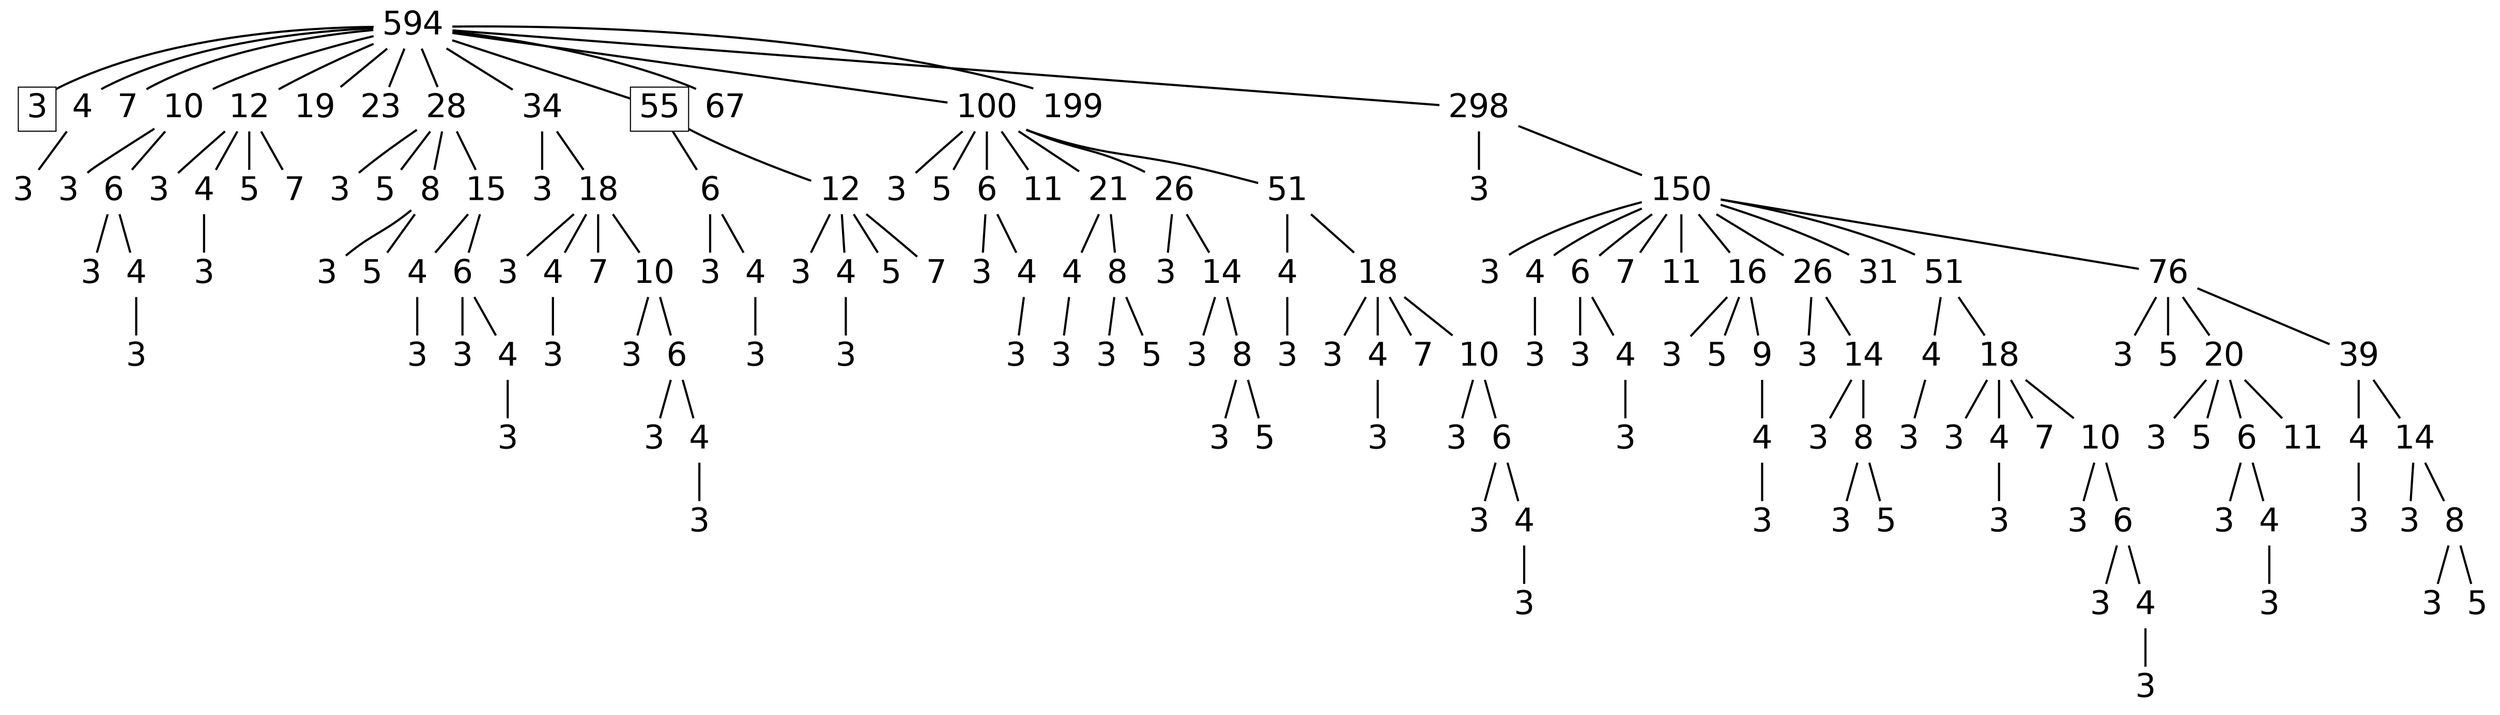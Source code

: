 digraph graph_name {
 graph[nodesep = 0.1];
 edge[dir=none, style=bold];
 node[ fontname = "Helvetica", shape = plaintext, width = 0.25, height = 0.25, fontsize=30];
s594;
s594_3;
s594_4;
s594_4_3;
s594_7;
s594_10;
s594_10_3;
s594_10_6;
s594_10_6_3;
s594_10_6_4;
s594_10_6_4_3;
s594_12;
s594_12_3;
s594_12_4;
s594_12_4_3;
s594_12_5;
s594_12_7;
s594_19;
s594_23;
s594_28;
s594_28_3;
s594_28_5;
s594_28_8;
s594_28_8_3;
s594_28_8_5;
s594_28_15;
s594_28_15_4;
s594_28_15_4_3;
s594_28_15_6;
s594_28_15_6_3;
s594_28_15_6_4;
s594_28_15_6_4_3;
s594_34;
s594_34_3;
s594_34_18;
s594_34_18_3;
s594_34_18_4;
s594_34_18_4_3;
s594_34_18_7;
s594_34_18_10;
s594_34_18_10_3;
s594_34_18_10_6;
s594_34_18_10_6_3;
s594_34_18_10_6_4;
s594_34_18_10_6_4_3;
s594_55;
s594_55_6;
s594_55_6_3;
s594_55_6_4;
s594_55_6_4_3;
s594_55_12;
s594_55_12_3;
s594_55_12_4;
s594_55_12_4_3;
s594_55_12_5;
s594_55_12_7;
s594_67;
s594_100;
s594_100_3;
s594_100_5;
s594_100_6;
s594_100_6_3;
s594_100_6_4;
s594_100_6_4_3;
s594_100_11;
s594_100_21;
s594_100_21_4;
s594_100_21_4_3;
s594_100_21_8;
s594_100_21_8_3;
s594_100_21_8_5;
s594_100_26;
s594_100_26_3;
s594_100_26_14;
s594_100_26_14_3;
s594_100_26_14_8;
s594_100_26_14_8_3;
s594_100_26_14_8_5;
s594_100_51;
s594_100_51_4;
s594_100_51_4_3;
s594_100_51_18;
s594_100_51_18_3;
s594_100_51_18_4;
s594_100_51_18_4_3;
s594_100_51_18_7;
s594_100_51_18_10;
s594_100_51_18_10_3;
s594_100_51_18_10_6;
s594_100_51_18_10_6_3;
s594_100_51_18_10_6_4;
s594_100_51_18_10_6_4_3;
s594_199;
s594_298;
s594_298_3;
s594_298_150;
s594_298_150_3;
s594_298_150_4;
s594_298_150_4_3;
s594_298_150_6;
s594_298_150_6_3;
s594_298_150_6_4;
s594_298_150_6_4_3;
s594_298_150_7;
s594_298_150_11;
s594_298_150_16;
s594_298_150_16_3;
s594_298_150_16_5;
s594_298_150_16_9;
s594_298_150_16_9_4;
s594_298_150_16_9_4_3;
s594_298_150_26;
s594_298_150_26_3;
s594_298_150_26_14;
s594_298_150_26_14_3;
s594_298_150_26_14_8;
s594_298_150_26_14_8_3;
s594_298_150_26_14_8_5;
s594_298_150_31;
s594_298_150_51;
s594_298_150_51_4;
s594_298_150_51_4_3;
s594_298_150_51_18;
s594_298_150_51_18_3;
s594_298_150_51_18_4;
s594_298_150_51_18_4_3;
s594_298_150_51_18_7;
s594_298_150_51_18_10;
s594_298_150_51_18_10_3;
s594_298_150_51_18_10_6;
s594_298_150_51_18_10_6_3;
s594_298_150_51_18_10_6_4;
s594_298_150_51_18_10_6_4_3;
s594_298_150_76;
s594_298_150_76_3;
s594_298_150_76_5;
s594_298_150_76_20;
s594_298_150_76_20_3;
s594_298_150_76_20_5;
s594_298_150_76_20_6;
s594_298_150_76_20_6_3;
s594_298_150_76_20_6_4;
s594_298_150_76_20_6_4_3;
s594_298_150_76_20_11;
s594_298_150_76_39;
s594_298_150_76_39_4;
s594_298_150_76_39_4_3;
s594_298_150_76_39_14;
s594_298_150_76_39_14_3;
s594_298_150_76_39_14_8;
s594_298_150_76_39_14_8_3;
s594_298_150_76_39_14_8_5;
s594[label="594" ];
s594->s594_3;
s594_3[label="3" ;shape=box];
s594->s594_4;
s594_4[label="4" ];
s594_4->s594_4_3;
s594_4_3[label="3" ];
s594->s594_7;
s594_7[label="7" ];
s594->s594_10;
s594_10[label="10" ];
s594_10->s594_10_3;
s594_10_3[label="3" ];
s594_10->s594_10_6;
s594_10_6[label="6" ];
s594_10_6->s594_10_6_3;
s594_10_6_3[label="3" ];
s594_10_6->s594_10_6_4;
s594_10_6_4[label="4" ];
s594_10_6_4->s594_10_6_4_3;
s594_10_6_4_3[label="3" ];
s594->s594_12;
s594_12[label="12" ];
s594_12->s594_12_3;
s594_12_3[label="3" ];
s594_12->s594_12_4;
s594_12_4[label="4" ];
s594_12_4->s594_12_4_3;
s594_12_4_3[label="3" ];
s594_12->s594_12_5;
s594_12_5[label="5" ];
s594_12->s594_12_7;
s594_12_7[label="7" ];
s594->s594_19;
s594_19[label="19" ];
s594->s594_23;
s594_23[label="23" ];
s594->s594_28;
s594_28[label="28" ];
s594_28->s594_28_3;
s594_28_3[label="3" ];
s594_28->s594_28_5;
s594_28_5[label="5" ];
s594_28->s594_28_8;
s594_28_8[label="8" ];
s594_28_8->s594_28_8_3;
s594_28_8_3[label="3" ];
s594_28_8->s594_28_8_5;
s594_28_8_5[label="5" ];
s594_28->s594_28_15;
s594_28_15[label="15" ];
s594_28_15->s594_28_15_4;
s594_28_15_4[label="4" ];
s594_28_15_4->s594_28_15_4_3;
s594_28_15_4_3[label="3" ];
s594_28_15->s594_28_15_6;
s594_28_15_6[label="6" ];
s594_28_15_6->s594_28_15_6_3;
s594_28_15_6_3[label="3" ];
s594_28_15_6->s594_28_15_6_4;
s594_28_15_6_4[label="4" ];
s594_28_15_6_4->s594_28_15_6_4_3;
s594_28_15_6_4_3[label="3" ];
s594->s594_34;
s594_34[label="34" ];
s594_34->s594_34_3;
s594_34_3[label="3" ];
s594_34->s594_34_18;
s594_34_18[label="18" ];
s594_34_18->s594_34_18_3;
s594_34_18_3[label="3" ];
s594_34_18->s594_34_18_4;
s594_34_18_4[label="4" ];
s594_34_18_4->s594_34_18_4_3;
s594_34_18_4_3[label="3" ];
s594_34_18->s594_34_18_7;
s594_34_18_7[label="7" ];
s594_34_18->s594_34_18_10;
s594_34_18_10[label="10" ];
s594_34_18_10->s594_34_18_10_3;
s594_34_18_10_3[label="3" ];
s594_34_18_10->s594_34_18_10_6;
s594_34_18_10_6[label="6" ];
s594_34_18_10_6->s594_34_18_10_6_3;
s594_34_18_10_6_3[label="3" ];
s594_34_18_10_6->s594_34_18_10_6_4;
s594_34_18_10_6_4[label="4" ];
s594_34_18_10_6_4->s594_34_18_10_6_4_3;
s594_34_18_10_6_4_3[label="3" ];
s594->s594_55;
s594_55[label="55" ;shape=box];
s594_55->s594_55_6;
s594_55_6[label="6" ];
s594_55_6->s594_55_6_3;
s594_55_6_3[label="3" ];
s594_55_6->s594_55_6_4;
s594_55_6_4[label="4" ];
s594_55_6_4->s594_55_6_4_3;
s594_55_6_4_3[label="3" ];
s594_55->s594_55_12;
s594_55_12[label="12" ];
s594_55_12->s594_55_12_3;
s594_55_12_3[label="3" ];
s594_55_12->s594_55_12_4;
s594_55_12_4[label="4" ];
s594_55_12_4->s594_55_12_4_3;
s594_55_12_4_3[label="3" ];
s594_55_12->s594_55_12_5;
s594_55_12_5[label="5" ];
s594_55_12->s594_55_12_7;
s594_55_12_7[label="7" ];
s594->s594_67;
s594_67[label="67" ];
s594->s594_100;
s594_100[label="100" ];
s594_100->s594_100_3;
s594_100_3[label="3" ];
s594_100->s594_100_5;
s594_100_5[label="5" ];
s594_100->s594_100_6;
s594_100_6[label="6" ];
s594_100_6->s594_100_6_3;
s594_100_6_3[label="3" ];
s594_100_6->s594_100_6_4;
s594_100_6_4[label="4" ];
s594_100_6_4->s594_100_6_4_3;
s594_100_6_4_3[label="3" ];
s594_100->s594_100_11;
s594_100_11[label="11" ];
s594_100->s594_100_21;
s594_100_21[label="21" ];
s594_100_21->s594_100_21_4;
s594_100_21_4[label="4" ];
s594_100_21_4->s594_100_21_4_3;
s594_100_21_4_3[label="3" ];
s594_100_21->s594_100_21_8;
s594_100_21_8[label="8" ];
s594_100_21_8->s594_100_21_8_3;
s594_100_21_8_3[label="3" ];
s594_100_21_8->s594_100_21_8_5;
s594_100_21_8_5[label="5" ];
s594_100->s594_100_26;
s594_100_26[label="26" ];
s594_100_26->s594_100_26_3;
s594_100_26_3[label="3" ];
s594_100_26->s594_100_26_14;
s594_100_26_14[label="14" ];
s594_100_26_14->s594_100_26_14_3;
s594_100_26_14_3[label="3" ];
s594_100_26_14->s594_100_26_14_8;
s594_100_26_14_8[label="8" ];
s594_100_26_14_8->s594_100_26_14_8_3;
s594_100_26_14_8_3[label="3" ];
s594_100_26_14_8->s594_100_26_14_8_5;
s594_100_26_14_8_5[label="5" ];
s594_100->s594_100_51;
s594_100_51[label="51" ];
s594_100_51->s594_100_51_4;
s594_100_51_4[label="4" ];
s594_100_51_4->s594_100_51_4_3;
s594_100_51_4_3[label="3" ];
s594_100_51->s594_100_51_18;
s594_100_51_18[label="18" ];
s594_100_51_18->s594_100_51_18_3;
s594_100_51_18_3[label="3" ];
s594_100_51_18->s594_100_51_18_4;
s594_100_51_18_4[label="4" ];
s594_100_51_18_4->s594_100_51_18_4_3;
s594_100_51_18_4_3[label="3" ];
s594_100_51_18->s594_100_51_18_7;
s594_100_51_18_7[label="7" ];
s594_100_51_18->s594_100_51_18_10;
s594_100_51_18_10[label="10" ];
s594_100_51_18_10->s594_100_51_18_10_3;
s594_100_51_18_10_3[label="3" ];
s594_100_51_18_10->s594_100_51_18_10_6;
s594_100_51_18_10_6[label="6" ];
s594_100_51_18_10_6->s594_100_51_18_10_6_3;
s594_100_51_18_10_6_3[label="3" ];
s594_100_51_18_10_6->s594_100_51_18_10_6_4;
s594_100_51_18_10_6_4[label="4" ];
s594_100_51_18_10_6_4->s594_100_51_18_10_6_4_3;
s594_100_51_18_10_6_4_3[label="3" ];
s594->s594_199;
s594_199[label="199" ];
s594->s594_298;
s594_298[label="298" ];
s594_298->s594_298_3;
s594_298_3[label="3" ];
s594_298->s594_298_150;
s594_298_150[label="150" ];
s594_298_150->s594_298_150_3;
s594_298_150_3[label="3" ];
s594_298_150->s594_298_150_4;
s594_298_150_4[label="4" ];
s594_298_150_4->s594_298_150_4_3;
s594_298_150_4_3[label="3" ];
s594_298_150->s594_298_150_6;
s594_298_150_6[label="6" ];
s594_298_150_6->s594_298_150_6_3;
s594_298_150_6_3[label="3" ];
s594_298_150_6->s594_298_150_6_4;
s594_298_150_6_4[label="4" ];
s594_298_150_6_4->s594_298_150_6_4_3;
s594_298_150_6_4_3[label="3" ];
s594_298_150->s594_298_150_7;
s594_298_150_7[label="7" ];
s594_298_150->s594_298_150_11;
s594_298_150_11[label="11" ];
s594_298_150->s594_298_150_16;
s594_298_150_16[label="16" ];
s594_298_150_16->s594_298_150_16_3;
s594_298_150_16_3[label="3" ];
s594_298_150_16->s594_298_150_16_5;
s594_298_150_16_5[label="5" ];
s594_298_150_16->s594_298_150_16_9;
s594_298_150_16_9[label="9" ];
s594_298_150_16_9->s594_298_150_16_9_4;
s594_298_150_16_9_4[label="4" ];
s594_298_150_16_9_4->s594_298_150_16_9_4_3;
s594_298_150_16_9_4_3[label="3" ];
s594_298_150->s594_298_150_26;
s594_298_150_26[label="26" ];
s594_298_150_26->s594_298_150_26_3;
s594_298_150_26_3[label="3" ];
s594_298_150_26->s594_298_150_26_14;
s594_298_150_26_14[label="14" ];
s594_298_150_26_14->s594_298_150_26_14_3;
s594_298_150_26_14_3[label="3" ];
s594_298_150_26_14->s594_298_150_26_14_8;
s594_298_150_26_14_8[label="8" ];
s594_298_150_26_14_8->s594_298_150_26_14_8_3;
s594_298_150_26_14_8_3[label="3" ];
s594_298_150_26_14_8->s594_298_150_26_14_8_5;
s594_298_150_26_14_8_5[label="5" ];
s594_298_150->s594_298_150_31;
s594_298_150_31[label="31" ];
s594_298_150->s594_298_150_51;
s594_298_150_51[label="51" ];
s594_298_150_51->s594_298_150_51_4;
s594_298_150_51_4[label="4" ];
s594_298_150_51_4->s594_298_150_51_4_3;
s594_298_150_51_4_3[label="3" ];
s594_298_150_51->s594_298_150_51_18;
s594_298_150_51_18[label="18" ];
s594_298_150_51_18->s594_298_150_51_18_3;
s594_298_150_51_18_3[label="3" ];
s594_298_150_51_18->s594_298_150_51_18_4;
s594_298_150_51_18_4[label="4" ];
s594_298_150_51_18_4->s594_298_150_51_18_4_3;
s594_298_150_51_18_4_3[label="3" ];
s594_298_150_51_18->s594_298_150_51_18_7;
s594_298_150_51_18_7[label="7" ];
s594_298_150_51_18->s594_298_150_51_18_10;
s594_298_150_51_18_10[label="10" ];
s594_298_150_51_18_10->s594_298_150_51_18_10_3;
s594_298_150_51_18_10_3[label="3" ];
s594_298_150_51_18_10->s594_298_150_51_18_10_6;
s594_298_150_51_18_10_6[label="6" ];
s594_298_150_51_18_10_6->s594_298_150_51_18_10_6_3;
s594_298_150_51_18_10_6_3[label="3" ];
s594_298_150_51_18_10_6->s594_298_150_51_18_10_6_4;
s594_298_150_51_18_10_6_4[label="4" ];
s594_298_150_51_18_10_6_4->s594_298_150_51_18_10_6_4_3;
s594_298_150_51_18_10_6_4_3[label="3" ];
s594_298_150->s594_298_150_76;
s594_298_150_76[label="76" ];
s594_298_150_76->s594_298_150_76_3;
s594_298_150_76_3[label="3" ];
s594_298_150_76->s594_298_150_76_5;
s594_298_150_76_5[label="5" ];
s594_298_150_76->s594_298_150_76_20;
s594_298_150_76_20[label="20" ];
s594_298_150_76_20->s594_298_150_76_20_3;
s594_298_150_76_20_3[label="3" ];
s594_298_150_76_20->s594_298_150_76_20_5;
s594_298_150_76_20_5[label="5" ];
s594_298_150_76_20->s594_298_150_76_20_6;
s594_298_150_76_20_6[label="6" ];
s594_298_150_76_20_6->s594_298_150_76_20_6_3;
s594_298_150_76_20_6_3[label="3" ];
s594_298_150_76_20_6->s594_298_150_76_20_6_4;
s594_298_150_76_20_6_4[label="4" ];
s594_298_150_76_20_6_4->s594_298_150_76_20_6_4_3;
s594_298_150_76_20_6_4_3[label="3" ];
s594_298_150_76_20->s594_298_150_76_20_11;
s594_298_150_76_20_11[label="11" ];
s594_298_150_76->s594_298_150_76_39;
s594_298_150_76_39[label="39" ];
s594_298_150_76_39->s594_298_150_76_39_4;
s594_298_150_76_39_4[label="4" ];
s594_298_150_76_39_4->s594_298_150_76_39_4_3;
s594_298_150_76_39_4_3[label="3" ];
s594_298_150_76_39->s594_298_150_76_39_14;
s594_298_150_76_39_14[label="14" ];
s594_298_150_76_39_14->s594_298_150_76_39_14_3;
s594_298_150_76_39_14_3[label="3" ];
s594_298_150_76_39_14->s594_298_150_76_39_14_8;
s594_298_150_76_39_14_8[label="8" ];
s594_298_150_76_39_14_8->s594_298_150_76_39_14_8_3;
s594_298_150_76_39_14_8_3[label="3" ];
s594_298_150_76_39_14_8->s594_298_150_76_39_14_8_5;
s594_298_150_76_39_14_8_5[label="5" ];
}
